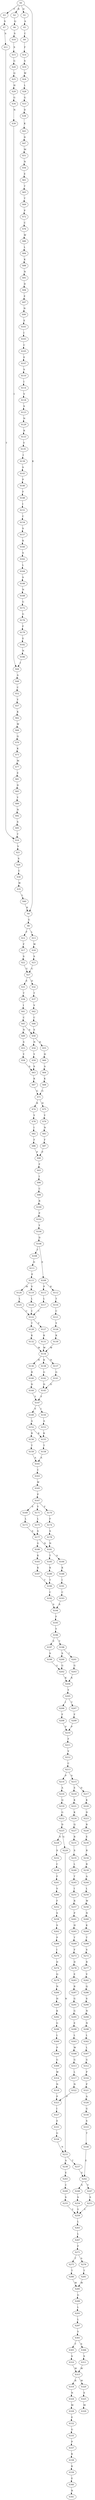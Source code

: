 strict digraph  {
	S0 -> S1 [ label = D ];
	S0 -> S2 [ label = R ];
	S0 -> S3 [ label = F ];
	S0 -> S4 [ label = K ];
	S1 -> S5 [ label = A ];
	S2 -> S6 [ label = Q ];
	S3 -> S7 [ label = S ];
	S4 -> S8 [ label = G ];
	S5 -> S9 [ label = C ];
	S6 -> S10 [ label = S ];
	S7 -> S11 [ label = S ];
	S8 -> S12 [ label = F ];
	S8 -> S13 [ label = L ];
	S9 -> S14 [ label = F ];
	S10 -> S15 [ label = S ];
	S11 -> S16 [ label = T ];
	S12 -> S17 [ label = F ];
	S13 -> S18 [ label = W ];
	S14 -> S19 [ label = S ];
	S15 -> S20 [ label = G ];
	S16 -> S21 [ label = V ];
	S17 -> S22 [ label = S ];
	S18 -> S23 [ label = S ];
	S19 -> S24 [ label = W ];
	S20 -> S25 [ label = Q ];
	S21 -> S26 [ label = S ];
	S22 -> S27 [ label = G ];
	S23 -> S27 [ label = G ];
	S24 -> S28 [ label = L ];
	S25 -> S29 [ label = H ];
	S26 -> S30 [ label = C ];
	S27 -> S31 [ label = E ];
	S27 -> S32 [ label = D ];
	S28 -> S33 [ label = G ];
	S29 -> S34 [ label = G ];
	S30 -> S35 [ label = W ];
	S31 -> S36 [ label = T ];
	S32 -> S37 [ label = T ];
	S33 -> S38 [ label = D ];
	S34 -> S39 [ label = N ];
	S35 -> S40 [ label = L ];
	S36 -> S41 [ label = I ];
	S37 -> S42 [ label = V ];
	S38 -> S43 [ label = K ];
	S39 -> S44 [ label = I ];
	S40 -> S4 [ label = K ];
	S41 -> S45 [ label = C ];
	S42 -> S46 [ label = C ];
	S43 -> S47 [ label = D ];
	S44 -> S48 [ label = A ];
	S45 -> S49 [ label = N ];
	S45 -> S50 [ label = S ];
	S46 -> S50 [ label = S ];
	S47 -> S51 [ label = M ];
	S48 -> S52 [ label = C ];
	S49 -> S53 [ label = S ];
	S50 -> S54 [ label = N ];
	S50 -> S55 [ label = K ];
	S51 -> S56 [ label = N ];
	S52 -> S57 [ label = Y ];
	S53 -> S58 [ label = Y ];
	S54 -> S59 [ label = Y ];
	S55 -> S60 [ label = H ];
	S56 -> S61 [ label = E ];
	S57 -> S62 [ label = K ];
	S58 -> S63 [ label = S ];
	S59 -> S63 [ label = S ];
	S60 -> S64 [ label = A ];
	S61 -> S65 [ label = T ];
	S62 -> S66 [ label = W ];
	S63 -> S67 [ label = K ];
	S64 -> S68 [ label = K ];
	S65 -> S69 [ label = T ];
	S66 -> S70 [ label = Q ];
	S67 -> S71 [ label = G ];
	S68 -> S71 [ label = G ];
	S69 -> S72 [ label = P ];
	S70 -> S73 [ label = K ];
	S71 -> S74 [ label = R ];
	S71 -> S75 [ label = H ];
	S72 -> S76 [ label = C ];
	S73 -> S77 [ label = M ];
	S74 -> S78 [ label = Y ];
	S75 -> S79 [ label = Y ];
	S76 -> S80 [ label = W ];
	S77 -> S81 [ label = E ];
	S78 -> S82 [ label = I ];
	S79 -> S83 [ label = N ];
	S80 -> S84 [ label = L ];
	S81 -> S85 [ label = D ];
	S82 -> S86 [ label = F ];
	S83 -> S87 [ label = F ];
	S84 -> S88 [ label = K ];
	S85 -> S89 [ label = Y ];
	S86 -> S90 [ label = P ];
	S87 -> S90 [ label = P ];
	S88 -> S91 [ label = N ];
	S89 -> S92 [ label = N ];
	S90 -> S93 [ label = F ];
	S91 -> S94 [ label = D ];
	S92 -> S95 [ label = S ];
	S93 -> S96 [ label = I ];
	S94 -> S97 [ label = E ];
	S95 -> S16 [ label = T ];
	S96 -> S98 [ label = C ];
	S97 -> S99 [ label = N ];
	S98 -> S100 [ label = R ];
	S99 -> S101 [ label = E ];
	S100 -> S102 [ label = P ];
	S101 -> S103 [ label = I ];
	S102 -> S104 [ label = Y ];
	S103 -> S105 [ label = C ];
	S104 -> S106 [ label = D ];
	S105 -> S107 [ label = E ];
	S106 -> S108 [ label = T ];
	S106 -> S109 [ label = E ];
	S107 -> S110 [ label = S ];
	S108 -> S111 [ label = D ];
	S109 -> S112 [ label = K ];
	S109 -> S113 [ label = P ];
	S110 -> S114 [ label = I ];
	S111 -> S115 [ label = E ];
	S112 -> S116 [ label = T ];
	S113 -> S117 [ label = L ];
	S114 -> S118 [ label = V ];
	S115 -> S119 [ label = V ];
	S115 -> S120 [ label = M ];
	S116 -> S121 [ label = C ];
	S117 -> S122 [ label = C ];
	S118 -> S123 [ label = S ];
	S119 -> S124 [ label = L ];
	S120 -> S125 [ label = L ];
	S121 -> S126 [ label = Y ];
	S122 -> S127 [ label = P ];
	S122 -> S128 [ label = T ];
	S123 -> S129 [ label = N ];
	S124 -> S122 [ label = C ];
	S125 -> S122 [ label = C ];
	S126 -> S130 [ label = K ];
	S127 -> S131 [ label = K ];
	S128 -> S132 [ label = K ];
	S129 -> S133 [ label = R ];
	S130 -> S134 [ label = W ];
	S131 -> S134 [ label = W ];
	S132 -> S134 [ label = W ];
	S133 -> S135 [ label = Y ];
	S134 -> S136 [ label = H ];
	S134 -> S137 [ label = N ];
	S134 -> S138 [ label = K ];
	S135 -> S139 [ label = I ];
	S136 -> S140 [ label = R ];
	S137 -> S141 [ label = G ];
	S138 -> S142 [ label = G ];
	S139 -> S143 [ label = S ];
	S140 -> S144 [ label = D ];
	S141 -> S145 [ label = D ];
	S142 -> S145 [ label = D ];
	S143 -> S146 [ label = P ];
	S144 -> S147 [ label = Y ];
	S145 -> S147 [ label = Y ];
	S146 -> S148 [ label = F ];
	S147 -> S149 [ label = V ];
	S147 -> S150 [ label = I ];
	S148 -> S151 [ label = I ];
	S149 -> S152 [ label = A ];
	S150 -> S153 [ label = A ];
	S151 -> S154 [ label = C ];
	S152 -> S155 [ label = K ];
	S152 -> S156 [ label = R ];
	S153 -> S155 [ label = K ];
	S154 -> S157 [ label = S ];
	S155 -> S158 [ label = T ];
	S156 -> S159 [ label = T ];
	S157 -> S160 [ label = K ];
	S158 -> S161 [ label = A ];
	S159 -> S161 [ label = A ];
	S160 -> S162 [ label = S ];
	S161 -> S163 [ label = C ];
	S162 -> S164 [ label = L ];
	S163 -> S165 [ label = W ];
	S164 -> S166 [ label = S ];
	S165 -> S167 [ label = P ];
	S166 -> S168 [ label = N ];
	S167 -> S169 [ label = S ];
	S167 -> S170 [ label = F ];
	S167 -> S171 [ label = Y ];
	S168 -> S172 [ label = G ];
	S169 -> S173 [ label = L ];
	S170 -> S174 [ label = F ];
	S171 -> S175 [ label = L ];
	S172 -> S176 [ label = G ];
	S173 -> S177 [ label = S ];
	S174 -> S178 [ label = S ];
	S175 -> S177 [ label = S ];
	S176 -> S179 [ label = F ];
	S177 -> S180 [ label = G ];
	S177 -> S181 [ label = N ];
	S178 -> S181 [ label = N ];
	S179 -> S182 [ label = E ];
	S180 -> S183 [ label = K ];
	S181 -> S184 [ label = A ];
	S181 -> S185 [ label = T ];
	S182 -> S186 [ label = N ];
	S183 -> S187 [ label = K ];
	S184 -> S188 [ label = K ];
	S185 -> S189 [ label = K ];
	S186 -> S44 [ label = I ];
	S187 -> S190 [ label = T ];
	S188 -> S191 [ label = I ];
	S189 -> S190 [ label = T ];
	S190 -> S192 [ label = C ];
	S191 -> S193 [ label = C ];
	S192 -> S194 [ label = S ];
	S193 -> S194 [ label = S ];
	S194 -> S195 [ label = F ];
	S195 -> S196 [ label = Y ];
	S196 -> S197 [ label = V ];
	S196 -> S198 [ label = T ];
	S197 -> S199 [ label = S ];
	S198 -> S200 [ label = S ];
	S198 -> S201 [ label = T ];
	S199 -> S202 [ label = G ];
	S200 -> S202 [ label = G ];
	S201 -> S203 [ label = G ];
	S202 -> S204 [ label = K ];
	S203 -> S204 [ label = K ];
	S204 -> S205 [ label = Y ];
	S205 -> S206 [ label = I ];
	S205 -> S207 [ label = T ];
	S206 -> S208 [ label = F ];
	S207 -> S209 [ label = F ];
	S208 -> S210 [ label = P ];
	S209 -> S210 [ label = P ];
	S210 -> S211 [ label = F ];
	S211 -> S212 [ label = V ];
	S212 -> S213 [ label = C ];
	S213 -> S214 [ label = P ];
	S213 -> S215 [ label = S ];
	S214 -> S216 [ label = A ];
	S215 -> S217 [ label = D ];
	S215 -> S218 [ label = E ];
	S216 -> S219 [ label = Q ];
	S217 -> S220 [ label = K ];
	S218 -> S221 [ label = K ];
	S219 -> S222 [ label = G ];
	S220 -> S223 [ label = D ];
	S221 -> S224 [ label = K ];
	S222 -> S225 [ label = D ];
	S223 -> S226 [ label = R ];
	S224 -> S227 [ label = Q ];
	S225 -> S228 [ label = S ];
	S225 -> S229 [ label = G ];
	S226 -> S230 [ label = E ];
	S227 -> S231 [ label = R ];
	S228 -> S232 [ label = S ];
	S229 -> S233 [ label = N ];
	S230 -> S234 [ label = R ];
	S231 -> S235 [ label = S ];
	S232 -> S236 [ label = C ];
	S233 -> S237 [ label = T ];
	S233 -> S238 [ label = A ];
	S234 -> S239 [ label = R ];
	S235 -> S240 [ label = L ];
	S236 -> S241 [ label = F ];
	S237 -> S242 [ label = E ];
	S238 -> S243 [ label = E ];
	S239 -> S244 [ label = A ];
	S240 -> S245 [ label = T ];
	S241 -> S246 [ label = V ];
	S242 -> S247 [ label = Y ];
	S242 -> S248 [ label = S ];
	S243 -> S249 [ label = C ];
	S244 -> S250 [ label = L ];
	S245 -> S251 [ label = I ];
	S246 -> S252 [ label = F ];
	S247 -> S253 [ label = S ];
	S248 -> S254 [ label = S ];
	S249 -> S255 [ label = S ];
	S250 -> S256 [ label = W ];
	S251 -> S257 [ label = R ];
	S252 -> S258 [ label = S ];
	S253 -> S259 [ label = Y ];
	S254 -> S259 [ label = Y ];
	S255 -> S259 [ label = Y ];
	S256 -> S260 [ label = N ];
	S257 -> S261 [ label = P ];
	S258 -> S262 [ label = S ];
	S259 -> S263 [ label = L ];
	S260 -> S264 [ label = K ];
	S261 -> S265 [ label = H ];
	S262 -> S266 [ label = P ];
	S263 -> S267 [ label = L ];
	S264 -> S268 [ label = T ];
	S265 -> S269 [ label = T ];
	S266 -> S270 [ label = I ];
	S267 -> S271 [ label = F ];
	S268 -> S272 [ label = S ];
	S269 -> S273 [ label = F ];
	S270 -> S274 [ label = D ];
	S271 -> S275 [ label = T ];
	S271 -> S276 [ label = A ];
	S272 -> S277 [ label = R ];
	S273 -> S278 [ label = D ];
	S274 -> S279 [ label = Q ];
	S275 -> S280 [ label = T ];
	S276 -> S281 [ label = T ];
	S277 -> S282 [ label = V ];
	S278 -> S283 [ label = E ];
	S279 -> S284 [ label = N ];
	S280 -> S285 [ label = W ];
	S281 -> S285 [ label = W ];
	S282 -> S286 [ label = Q ];
	S283 -> S287 [ label = R ];
	S284 -> S288 [ label = H ];
	S285 -> S289 [ label = G ];
	S286 -> S290 [ label = S ];
	S287 -> S291 [ label = G ];
	S288 -> S292 [ label = K ];
	S289 -> S293 [ label = L ];
	S290 -> S294 [ label = N ];
	S291 -> S295 [ label = G ];
	S292 -> S296 [ label = G ];
	S293 -> S297 [ label = L ];
	S294 -> S298 [ label = N ];
	S295 -> S299 [ label = E ];
	S296 -> S300 [ label = L ];
	S297 -> S301 [ label = Y ];
	S298 -> S302 [ label = L ];
	S299 -> S303 [ label = L ];
	S300 -> S304 [ label = P ];
	S301 -> S305 [ label = T ];
	S301 -> S306 [ label = S ];
	S302 -> S307 [ label = L ];
	S303 -> S308 [ label = W ];
	S304 -> S309 [ label = G ];
	S305 -> S310 [ label = S ];
	S306 -> S311 [ label = S ];
	S307 -> S312 [ label = G ];
	S308 -> S313 [ label = G ];
	S309 -> S314 [ label = W ];
	S310 -> S315 [ label = W ];
	S311 -> S315 [ label = W ];
	S312 -> S316 [ label = P ];
	S313 -> S317 [ label = L ];
	S314 -> S318 [ label = N ];
	S315 -> S319 [ label = R ];
	S315 -> S320 [ label = W ];
	S316 -> S321 [ label = P ];
	S317 -> S322 [ label = N ];
	S318 -> S323 [ label = P ];
	S319 -> S324 [ label = N ];
	S320 -> S325 [ label = S ];
	S321 -> S326 [ label = A ];
	S322 -> S323 [ label = P ];
	S323 -> S327 [ label = I ];
	S324 -> S328 [ label = M ];
	S325 -> S329 [ label = M ];
	S326 -> S330 [ label = G ];
	S327 -> S331 [ label = E ];
	S328 -> S332 [ label = E ];
	S330 -> S333 [ label = S ];
	S331 -> S334 [ label = G ];
	S332 -> S335 [ label = G ];
	S333 -> S336 [ label = T ];
	S334 -> S233 [ label = N ];
	S335 -> S337 [ label = P ];
	S336 -> S242 [ label = E ];
	S337 -> S338 [ label = K ];
	S338 -> S339 [ label = K ];
	S339 -> S340 [ label = E ];
	S340 -> S341 [ label = R ];
}
